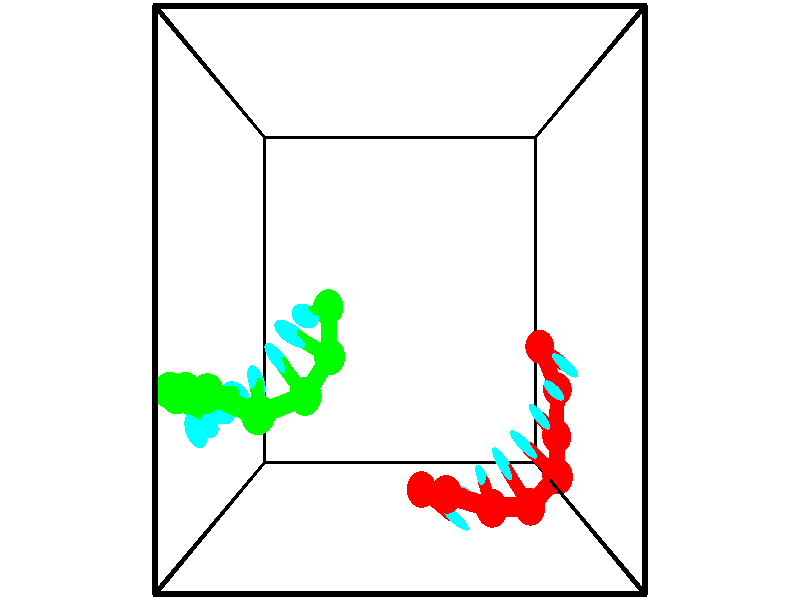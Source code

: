 // switches for output
#declare DRAW_BASES = 1; // possible values are 0, 1; only relevant for DNA ribbons
#declare DRAW_BASES_TYPE = 3; // possible values are 1, 2, 3; only relevant for DNA ribbons
#declare DRAW_FOG = 0; // set to 1 to enable fog

#include "colors.inc"

#include "transforms.inc"
background { rgb <1, 1, 1>}

#default {
   normal{
       ripples 0.25
       frequency 0.20
       turbulence 0.2
       lambda 5
   }
	finish {
		phong 0.1
		phong_size 40.
	}
}

// original window dimensions: 1024x640


// camera settings

camera {
	sky <-0, 1, 0>
	up <-0, 1, 0>
	right 1.6 * <1, 0, 0>
	location <2.5, 2.5, 11.1562>
	look_at <2.5, 2.5, 2.5>
	direction <0, 0, -8.6562>
	angle 67.0682
}


# declare cpy_camera_pos = <2.5, 2.5, 11.1562>;
# if (DRAW_FOG = 1)
fog {
	fog_type 2
	up vnormalize(cpy_camera_pos)
	color rgbt<1,1,1,0.3>
	distance 1e-5
	fog_alt 3e-3
	fog_offset 4
}
# end


// LIGHTS

# declare lum = 6;
global_settings {
	ambient_light rgb lum * <0.05, 0.05, 0.05>
	max_trace_level 15
}# declare cpy_direct_light_amount = 0.25;
light_source
{	1000 * <-1, -1, 1>,
	rgb lum * cpy_direct_light_amount
	parallel
}

light_source
{	1000 * <1, 1, -1>,
	rgb lum * cpy_direct_light_amount
	parallel
}

// strand 0

// nucleotide -1

// particle -1
sphere {
	<2.866871, -0.186589, 0.883887> 0.250000
	pigment { color rgbt <1,0,0,0> }
	no_shadow
}
cylinder {
	<3.188675, -0.422096, 0.852604>,  <3.381757, -0.563400, 0.833834>, 0.100000
	pigment { color rgbt <1,0,0,0> }
	no_shadow
}
cylinder {
	<3.188675, -0.422096, 0.852604>,  <2.866871, -0.186589, 0.883887>, 0.100000
	pigment { color rgbt <1,0,0,0> }
	no_shadow
}

// particle -1
sphere {
	<3.188675, -0.422096, 0.852604> 0.100000
	pigment { color rgbt <1,0,0,0> }
	no_shadow
}
sphere {
	0, 1
	scale<0.080000,0.200000,0.300000>
	matrix <0.575900, 0.805489, -0.139735,
		0.145266, 0.067379, 0.987096,
		0.804510, -0.588767, -0.078207,
		3.430028, -0.598726, 0.829142>
	pigment { color rgbt <0,1,1,0> }
	no_shadow
}
cylinder {
	<3.248632, -0.108969, 1.427420>,  <2.866871, -0.186589, 0.883887>, 0.130000
	pigment { color rgbt <1,0,0,0> }
	no_shadow
}

// nucleotide -1

// particle -1
sphere {
	<3.248632, -0.108969, 1.427420> 0.250000
	pigment { color rgbt <1,0,0,0> }
	no_shadow
}
cylinder {
	<3.460632, -0.207359, 1.102804>,  <3.587832, -0.266393, 0.908035>, 0.100000
	pigment { color rgbt <1,0,0,0> }
	no_shadow
}
cylinder {
	<3.460632, -0.207359, 1.102804>,  <3.248632, -0.108969, 1.427420>, 0.100000
	pigment { color rgbt <1,0,0,0> }
	no_shadow
}

// particle -1
sphere {
	<3.460632, -0.207359, 1.102804> 0.100000
	pigment { color rgbt <1,0,0,0> }
	no_shadow
}
sphere {
	0, 1
	scale<0.080000,0.200000,0.300000>
	matrix <0.535883, 0.838849, 0.095722,
		0.657213, -0.485622, 0.576405,
		0.530001, -0.245975, -0.811539,
		3.619633, -0.281152, 0.859343>
	pigment { color rgbt <0,1,1,0> }
	no_shadow
}
cylinder {
	<3.962051, -0.263736, 1.529800>,  <3.248632, -0.108969, 1.427420>, 0.130000
	pigment { color rgbt <1,0,0,0> }
	no_shadow
}

// nucleotide -1

// particle -1
sphere {
	<3.962051, -0.263736, 1.529800> 0.250000
	pigment { color rgbt <1,0,0,0> }
	no_shadow
}
cylinder {
	<3.937916, -0.144714, 1.148682>,  <3.923435, -0.073301, 0.920011>, 0.100000
	pigment { color rgbt <1,0,0,0> }
	no_shadow
}
cylinder {
	<3.937916, -0.144714, 1.148682>,  <3.962051, -0.263736, 1.529800>, 0.100000
	pigment { color rgbt <1,0,0,0> }
	no_shadow
}

// particle -1
sphere {
	<3.937916, -0.144714, 1.148682> 0.100000
	pigment { color rgbt <1,0,0,0> }
	no_shadow
}
sphere {
	0, 1
	scale<0.080000,0.200000,0.300000>
	matrix <0.829433, 0.546003, 0.117990,
		0.555338, -0.783161, -0.279746,
		-0.060337, 0.297555, -0.952796,
		3.919815, -0.055448, 0.862843>
	pigment { color rgbt <0,1,1,0> }
	no_shadow
}
cylinder {
	<4.637417, -0.338058, 1.204180>,  <3.962051, -0.263736, 1.529800>, 0.130000
	pigment { color rgbt <1,0,0,0> }
	no_shadow
}

// nucleotide -1

// particle -1
sphere {
	<4.637417, -0.338058, 1.204180> 0.250000
	pigment { color rgbt <1,0,0,0> }
	no_shadow
}
cylinder {
	<4.427147, -0.053064, 1.018263>,  <4.300985, 0.117932, 0.906713>, 0.100000
	pigment { color rgbt <1,0,0,0> }
	no_shadow
}
cylinder {
	<4.427147, -0.053064, 1.018263>,  <4.637417, -0.338058, 1.204180>, 0.100000
	pigment { color rgbt <1,0,0,0> }
	no_shadow
}

// particle -1
sphere {
	<4.427147, -0.053064, 1.018263> 0.100000
	pigment { color rgbt <1,0,0,0> }
	no_shadow
}
sphere {
	0, 1
	scale<0.080000,0.200000,0.300000>
	matrix <0.707510, 0.669539, 0.226157,
		0.472330, -0.209961, -0.856050,
		-0.525675, 0.712485, -0.464792,
		4.269444, 0.160681, 0.878825>
	pigment { color rgbt <0,1,1,0> }
	no_shadow
}
cylinder {
	<5.164458, 0.019994, 0.948223>,  <4.637417, -0.338058, 1.204180>, 0.130000
	pigment { color rgbt <1,0,0,0> }
	no_shadow
}

// nucleotide -1

// particle -1
sphere {
	<5.164458, 0.019994, 0.948223> 0.250000
	pigment { color rgbt <1,0,0,0> }
	no_shadow
}
cylinder {
	<4.850731, 0.264418, 0.905416>,  <4.662495, 0.411072, 0.879732>, 0.100000
	pigment { color rgbt <1,0,0,0> }
	no_shadow
}
cylinder {
	<4.850731, 0.264418, 0.905416>,  <5.164458, 0.019994, 0.948223>, 0.100000
	pigment { color rgbt <1,0,0,0> }
	no_shadow
}

// particle -1
sphere {
	<4.850731, 0.264418, 0.905416> 0.100000
	pigment { color rgbt <1,0,0,0> }
	no_shadow
}
sphere {
	0, 1
	scale<0.080000,0.200000,0.300000>
	matrix <0.596217, 0.790150, 0.142083,
		0.171381, 0.047633, -0.984053,
		-0.784317, 0.611060, -0.107017,
		4.615436, 0.447736, 0.873311>
	pigment { color rgbt <0,1,1,0> }
	no_shadow
}
cylinder {
	<5.286854, 0.484219, 0.412944>,  <5.164458, 0.019994, 0.948223>, 0.130000
	pigment { color rgbt <1,0,0,0> }
	no_shadow
}

// nucleotide -1

// particle -1
sphere {
	<5.286854, 0.484219, 0.412944> 0.250000
	pigment { color rgbt <1,0,0,0> }
	no_shadow
}
cylinder {
	<5.054878, 0.686947, 0.668070>,  <4.915693, 0.808583, 0.821145>, 0.100000
	pigment { color rgbt <1,0,0,0> }
	no_shadow
}
cylinder {
	<5.054878, 0.686947, 0.668070>,  <5.286854, 0.484219, 0.412944>, 0.100000
	pigment { color rgbt <1,0,0,0> }
	no_shadow
}

// particle -1
sphere {
	<5.054878, 0.686947, 0.668070> 0.100000
	pigment { color rgbt <1,0,0,0> }
	no_shadow
}
sphere {
	0, 1
	scale<0.080000,0.200000,0.300000>
	matrix <0.713149, 0.694307, 0.096729,
		-0.393815, 0.510953, -0.764092,
		-0.579938, 0.506819, 0.637814,
		4.880897, 0.838992, 0.859414>
	pigment { color rgbt <0,1,1,0> }
	no_shadow
}
cylinder {
	<5.346650, 1.156620, 0.231164>,  <5.286854, 0.484219, 0.412944>, 0.130000
	pigment { color rgbt <1,0,0,0> }
	no_shadow
}

// nucleotide -1

// particle -1
sphere {
	<5.346650, 1.156620, 0.231164> 0.250000
	pigment { color rgbt <1,0,0,0> }
	no_shadow
}
cylinder {
	<5.215622, 1.191778, 0.607456>,  <5.137005, 1.212873, 0.833231>, 0.100000
	pigment { color rgbt <1,0,0,0> }
	no_shadow
}
cylinder {
	<5.215622, 1.191778, 0.607456>,  <5.346650, 1.156620, 0.231164>, 0.100000
	pigment { color rgbt <1,0,0,0> }
	no_shadow
}

// particle -1
sphere {
	<5.215622, 1.191778, 0.607456> 0.100000
	pigment { color rgbt <1,0,0,0> }
	no_shadow
}
sphere {
	0, 1
	scale<0.080000,0.200000,0.300000>
	matrix <0.595210, 0.792451, 0.133215,
		-0.733773, 0.603569, -0.311900,
		-0.327569, 0.087896, 0.940730,
		5.117351, 1.218147, 0.889675>
	pigment { color rgbt <0,1,1,0> }
	no_shadow
}
cylinder {
	<4.994092, 1.805577, 0.379835>,  <5.346650, 1.156620, 0.231164>, 0.130000
	pigment { color rgbt <1,0,0,0> }
	no_shadow
}

// nucleotide -1

// particle -1
sphere {
	<4.994092, 1.805577, 0.379835> 0.250000
	pigment { color rgbt <1,0,0,0> }
	no_shadow
}
cylinder {
	<5.155308, 1.678579, 0.723173>,  <5.252038, 1.602381, 0.929176>, 0.100000
	pigment { color rgbt <1,0,0,0> }
	no_shadow
}
cylinder {
	<5.155308, 1.678579, 0.723173>,  <4.994092, 1.805577, 0.379835>, 0.100000
	pigment { color rgbt <1,0,0,0> }
	no_shadow
}

// particle -1
sphere {
	<5.155308, 1.678579, 0.723173> 0.100000
	pigment { color rgbt <1,0,0,0> }
	no_shadow
}
sphere {
	0, 1
	scale<0.080000,0.200000,0.300000>
	matrix <0.662988, 0.747826, -0.034695,
		-0.630877, 0.583056, 0.511899,
		0.403040, -0.317494, 0.858345,
		5.276220, 1.583331, 0.980677>
	pigment { color rgbt <0,1,1,0> }
	no_shadow
}
// strand 1

// nucleotide -1

// particle -1
sphere {
	<1.305058, 2.399565, 1.096340> 0.250000
	pigment { color rgbt <0,1,0,0> }
	no_shadow
}
cylinder {
	<1.143852, 2.338875, 1.457352>,  <1.047129, 2.302460, 1.673959>, 0.100000
	pigment { color rgbt <0,1,0,0> }
	no_shadow
}
cylinder {
	<1.143852, 2.338875, 1.457352>,  <1.305058, 2.399565, 1.096340>, 0.100000
	pigment { color rgbt <0,1,0,0> }
	no_shadow
}

// particle -1
sphere {
	<1.143852, 2.338875, 1.457352> 0.100000
	pigment { color rgbt <0,1,0,0> }
	no_shadow
}
sphere {
	0, 1
	scale<0.080000,0.200000,0.300000>
	matrix <-0.619124, -0.681057, -0.390957,
		0.673992, -0.716338, 0.180538,
		-0.403013, -0.151727, 0.902529,
		1.022948, 2.293357, 1.728111>
	pigment { color rgbt <0,1,1,0> }
	no_shadow
}
cylinder {
	<1.356895, 1.731387, 1.355678>,  <1.305058, 2.399565, 1.096340>, 0.130000
	pigment { color rgbt <0,1,0,0> }
	no_shadow
}

// nucleotide -1

// particle -1
sphere {
	<1.356895, 1.731387, 1.355678> 0.250000
	pigment { color rgbt <0,1,0,0> }
	no_shadow
}
cylinder {
	<1.027161, 1.915314, 1.487762>,  <0.829320, 2.025670, 1.567013>, 0.100000
	pigment { color rgbt <0,1,0,0> }
	no_shadow
}
cylinder {
	<1.027161, 1.915314, 1.487762>,  <1.356895, 1.731387, 1.355678>, 0.100000
	pigment { color rgbt <0,1,0,0> }
	no_shadow
}

// particle -1
sphere {
	<1.027161, 1.915314, 1.487762> 0.100000
	pigment { color rgbt <0,1,0,0> }
	no_shadow
}
sphere {
	0, 1
	scale<0.080000,0.200000,0.300000>
	matrix <-0.564434, -0.712323, -0.417146,
		0.043406, -0.530250, 0.846729,
		-0.824336, 0.459816, 0.330211,
		0.779860, 2.053259, 1.586826>
	pigment { color rgbt <0,1,1,0> }
	no_shadow
}
cylinder {
	<1.030076, 1.254860, 1.780847>,  <1.356895, 1.731387, 1.355678>, 0.130000
	pigment { color rgbt <0,1,0,0> }
	no_shadow
}

// nucleotide -1

// particle -1
sphere {
	<1.030076, 1.254860, 1.780847> 0.250000
	pigment { color rgbt <0,1,0,0> }
	no_shadow
}
cylinder {
	<0.761215, 1.519630, 1.648142>,  <0.599899, 1.678493, 1.568519>, 0.100000
	pigment { color rgbt <0,1,0,0> }
	no_shadow
}
cylinder {
	<0.761215, 1.519630, 1.648142>,  <1.030076, 1.254860, 1.780847>, 0.100000
	pigment { color rgbt <0,1,0,0> }
	no_shadow
}

// particle -1
sphere {
	<0.761215, 1.519630, 1.648142> 0.100000
	pigment { color rgbt <0,1,0,0> }
	no_shadow
}
sphere {
	0, 1
	scale<0.080000,0.200000,0.300000>
	matrix <-0.646935, -0.742970, -0.171668,
		-0.360121, 0.099243, 0.927612,
		-0.672151, 0.661926, -0.331763,
		0.559570, 1.718208, 1.548613>
	pigment { color rgbt <0,1,1,0> }
	no_shadow
}
cylinder {
	<0.382230, 1.071382, 2.130000>,  <1.030076, 1.254860, 1.780847>, 0.130000
	pigment { color rgbt <0,1,0,0> }
	no_shadow
}

// nucleotide -1

// particle -1
sphere {
	<0.382230, 1.071382, 2.130000> 0.250000
	pigment { color rgbt <0,1,0,0> }
	no_shadow
}
cylinder {
	<0.286972, 1.270351, 1.796328>,  <0.229818, 1.389733, 1.596124>, 0.100000
	pigment { color rgbt <0,1,0,0> }
	no_shadow
}
cylinder {
	<0.286972, 1.270351, 1.796328>,  <0.382230, 1.071382, 2.130000>, 0.100000
	pigment { color rgbt <0,1,0,0> }
	no_shadow
}

// particle -1
sphere {
	<0.286972, 1.270351, 1.796328> 0.100000
	pigment { color rgbt <0,1,0,0> }
	no_shadow
}
sphere {
	0, 1
	scale<0.080000,0.200000,0.300000>
	matrix <-0.808631, -0.577286, -0.113388,
		-0.537963, 0.647541, 0.539711,
		-0.238144, 0.497425, -0.834180,
		0.215529, 1.419579, 1.546074>
	pigment { color rgbt <0,1,1,0> }
	no_shadow
}
cylinder {
	<-0.393462, 1.334855, 2.126173>,  <0.382230, 1.071382, 2.130000>, 0.130000
	pigment { color rgbt <0,1,0,0> }
	no_shadow
}

// nucleotide -1

// particle -1
sphere {
	<-0.393462, 1.334855, 2.126173> 0.250000
	pigment { color rgbt <0,1,0,0> }
	no_shadow
}
cylinder {
	<-0.238838, 1.284271, 1.760752>,  <-0.146064, 1.253921, 1.541499>, 0.100000
	pigment { color rgbt <0,1,0,0> }
	no_shadow
}
cylinder {
	<-0.238838, 1.284271, 1.760752>,  <-0.393462, 1.334855, 2.126173>, 0.100000
	pigment { color rgbt <0,1,0,0> }
	no_shadow
}

// particle -1
sphere {
	<-0.238838, 1.284271, 1.760752> 0.100000
	pigment { color rgbt <0,1,0,0> }
	no_shadow
}
sphere {
	0, 1
	scale<0.080000,0.200000,0.300000>
	matrix <-0.741910, -0.631057, -0.226577,
		-0.547851, 0.765360, -0.337763,
		0.386560, -0.126459, -0.913553,
		-0.122870, 1.246333, 1.486686>
	pigment { color rgbt <0,1,1,0> }
	no_shadow
}
cylinder {
	<-0.981113, 1.261873, 1.698331>,  <-0.393462, 1.334855, 2.126173>, 0.130000
	pigment { color rgbt <0,1,0,0> }
	no_shadow
}

// nucleotide -1

// particle -1
sphere {
	<-0.981113, 1.261873, 1.698331> 0.250000
	pigment { color rgbt <0,1,0,0> }
	no_shadow
}
cylinder {
	<-0.685112, 1.114758, 1.473074>,  <-0.507511, 1.026489, 1.337920>, 0.100000
	pigment { color rgbt <0,1,0,0> }
	no_shadow
}
cylinder {
	<-0.685112, 1.114758, 1.473074>,  <-0.981113, 1.261873, 1.698331>, 0.100000
	pigment { color rgbt <0,1,0,0> }
	no_shadow
}

// particle -1
sphere {
	<-0.685112, 1.114758, 1.473074> 0.100000
	pigment { color rgbt <0,1,0,0> }
	no_shadow
}
sphere {
	0, 1
	scale<0.080000,0.200000,0.300000>
	matrix <-0.664482, -0.529479, -0.527367,
		-0.104213, 0.764450, -0.636204,
		0.740002, -0.367788, -0.563142,
		-0.463111, 1.004421, 1.304131>
	pigment { color rgbt <0,1,1,0> }
	no_shadow
}
cylinder {
	<-1.338474, 1.251064, 1.104446>,  <-0.981113, 1.261873, 1.698331>, 0.130000
	pigment { color rgbt <0,1,0,0> }
	no_shadow
}

// nucleotide -1

// particle -1
sphere {
	<-1.338474, 1.251064, 1.104446> 0.250000
	pigment { color rgbt <0,1,0,0> }
	no_shadow
}
cylinder {
	<-1.043045, 0.991081, 1.032818>,  <-0.865787, 0.835092, 0.989841>, 0.100000
	pigment { color rgbt <0,1,0,0> }
	no_shadow
}
cylinder {
	<-1.043045, 0.991081, 1.032818>,  <-1.338474, 1.251064, 1.104446>, 0.100000
	pigment { color rgbt <0,1,0,0> }
	no_shadow
}

// particle -1
sphere {
	<-1.043045, 0.991081, 1.032818> 0.100000
	pigment { color rgbt <0,1,0,0> }
	no_shadow
}
sphere {
	0, 1
	scale<0.080000,0.200000,0.300000>
	matrix <-0.602099, -0.516427, -0.608918,
		0.303293, 0.557549, -0.772757,
		0.738573, -0.649956, -0.179071,
		-0.821473, 0.796094, 0.979097>
	pigment { color rgbt <0,1,1,0> }
	no_shadow
}
cylinder {
	<-1.342395, 1.177436, 0.364453>,  <-1.338474, 1.251064, 1.104446>, 0.130000
	pigment { color rgbt <0,1,0,0> }
	no_shadow
}

// nucleotide -1

// particle -1
sphere {
	<-1.342395, 1.177436, 0.364453> 0.250000
	pigment { color rgbt <0,1,0,0> }
	no_shadow
}
cylinder {
	<-1.171341, 0.860237, 0.538019>,  <-1.068708, 0.669918, 0.642159>, 0.100000
	pigment { color rgbt <0,1,0,0> }
	no_shadow
}
cylinder {
	<-1.171341, 0.860237, 0.538019>,  <-1.342395, 1.177436, 0.364453>, 0.100000
	pigment { color rgbt <0,1,0,0> }
	no_shadow
}

// particle -1
sphere {
	<-1.171341, 0.860237, 0.538019> 0.100000
	pigment { color rgbt <0,1,0,0> }
	no_shadow
}
sphere {
	0, 1
	scale<0.080000,0.200000,0.300000>
	matrix <-0.638711, -0.604751, -0.475736,
		0.639669, -0.073705, -0.765109,
		0.427636, -0.792997, 0.433916,
		-1.043050, 0.622338, 0.668194>
	pigment { color rgbt <0,1,1,0> }
	no_shadow
}
// box output
cylinder {
	<0.000000, 0.000000, 0.000000>,  <5.000000, 0.000000, 0.000000>, 0.025000
	pigment { color rgbt <0,0,0,0> }
	no_shadow
}
cylinder {
	<0.000000, 0.000000, 0.000000>,  <0.000000, 5.000000, 0.000000>, 0.025000
	pigment { color rgbt <0,0,0,0> }
	no_shadow
}
cylinder {
	<0.000000, 0.000000, 0.000000>,  <0.000000, 0.000000, 5.000000>, 0.025000
	pigment { color rgbt <0,0,0,0> }
	no_shadow
}
cylinder {
	<5.000000, 5.000000, 5.000000>,  <0.000000, 5.000000, 5.000000>, 0.025000
	pigment { color rgbt <0,0,0,0> }
	no_shadow
}
cylinder {
	<5.000000, 5.000000, 5.000000>,  <5.000000, 0.000000, 5.000000>, 0.025000
	pigment { color rgbt <0,0,0,0> }
	no_shadow
}
cylinder {
	<5.000000, 5.000000, 5.000000>,  <5.000000, 5.000000, 0.000000>, 0.025000
	pigment { color rgbt <0,0,0,0> }
	no_shadow
}
cylinder {
	<0.000000, 0.000000, 5.000000>,  <0.000000, 5.000000, 5.000000>, 0.025000
	pigment { color rgbt <0,0,0,0> }
	no_shadow
}
cylinder {
	<0.000000, 0.000000, 5.000000>,  <5.000000, 0.000000, 5.000000>, 0.025000
	pigment { color rgbt <0,0,0,0> }
	no_shadow
}
cylinder {
	<5.000000, 5.000000, 0.000000>,  <0.000000, 5.000000, 0.000000>, 0.025000
	pigment { color rgbt <0,0,0,0> }
	no_shadow
}
cylinder {
	<5.000000, 5.000000, 0.000000>,  <5.000000, 0.000000, 0.000000>, 0.025000
	pigment { color rgbt <0,0,0,0> }
	no_shadow
}
cylinder {
	<5.000000, 0.000000, 5.000000>,  <5.000000, 0.000000, 0.000000>, 0.025000
	pigment { color rgbt <0,0,0,0> }
	no_shadow
}
cylinder {
	<0.000000, 5.000000, 0.000000>,  <0.000000, 5.000000, 5.000000>, 0.025000
	pigment { color rgbt <0,0,0,0> }
	no_shadow
}
// end of box output

